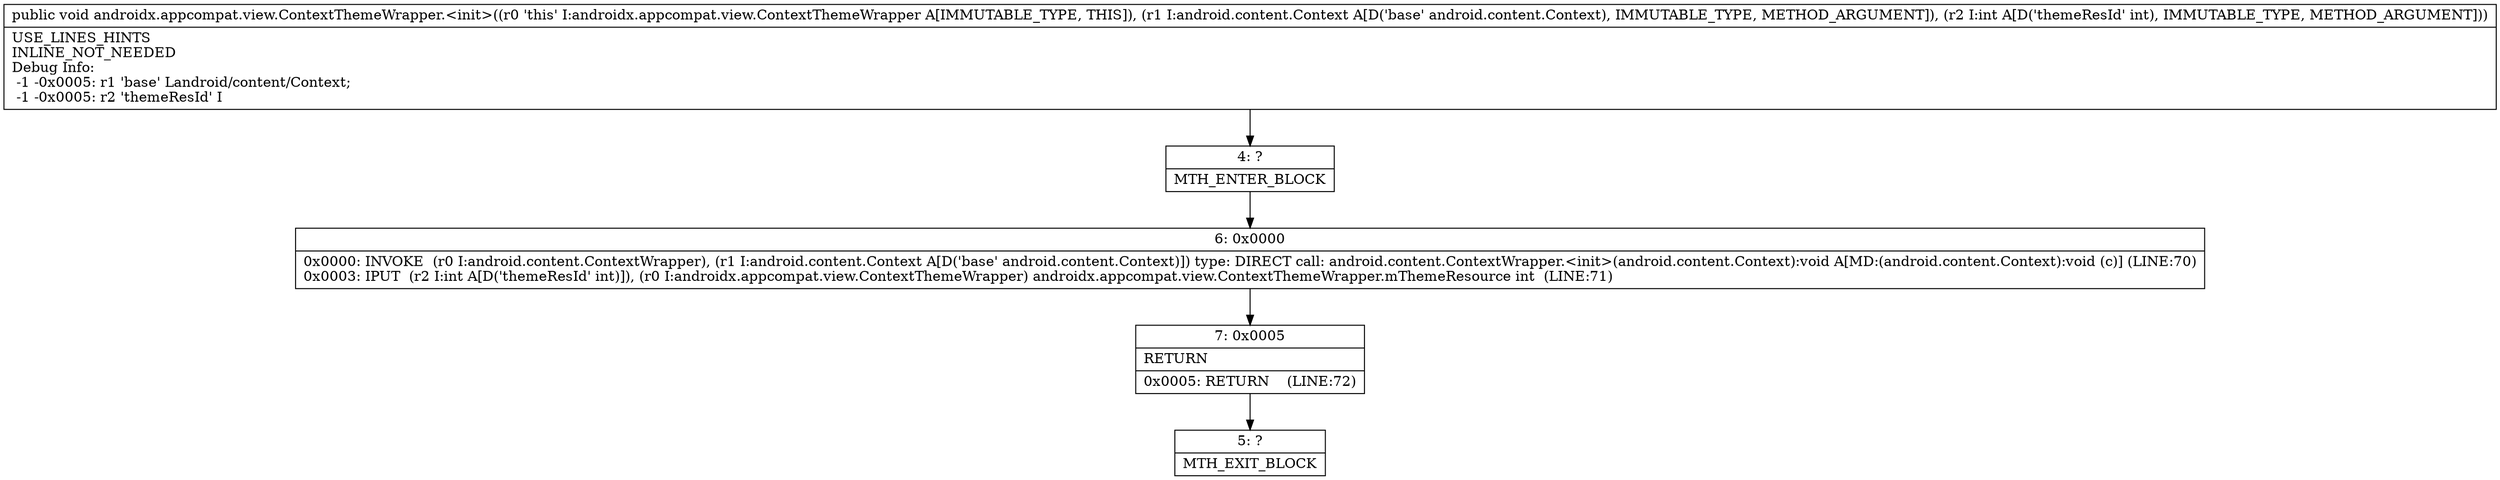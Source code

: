 digraph "CFG forandroidx.appcompat.view.ContextThemeWrapper.\<init\>(Landroid\/content\/Context;I)V" {
Node_4 [shape=record,label="{4\:\ ?|MTH_ENTER_BLOCK\l}"];
Node_6 [shape=record,label="{6\:\ 0x0000|0x0000: INVOKE  (r0 I:android.content.ContextWrapper), (r1 I:android.content.Context A[D('base' android.content.Context)]) type: DIRECT call: android.content.ContextWrapper.\<init\>(android.content.Context):void A[MD:(android.content.Context):void (c)] (LINE:70)\l0x0003: IPUT  (r2 I:int A[D('themeResId' int)]), (r0 I:androidx.appcompat.view.ContextThemeWrapper) androidx.appcompat.view.ContextThemeWrapper.mThemeResource int  (LINE:71)\l}"];
Node_7 [shape=record,label="{7\:\ 0x0005|RETURN\l|0x0005: RETURN    (LINE:72)\l}"];
Node_5 [shape=record,label="{5\:\ ?|MTH_EXIT_BLOCK\l}"];
MethodNode[shape=record,label="{public void androidx.appcompat.view.ContextThemeWrapper.\<init\>((r0 'this' I:androidx.appcompat.view.ContextThemeWrapper A[IMMUTABLE_TYPE, THIS]), (r1 I:android.content.Context A[D('base' android.content.Context), IMMUTABLE_TYPE, METHOD_ARGUMENT]), (r2 I:int A[D('themeResId' int), IMMUTABLE_TYPE, METHOD_ARGUMENT]))  | USE_LINES_HINTS\lINLINE_NOT_NEEDED\lDebug Info:\l  \-1 \-0x0005: r1 'base' Landroid\/content\/Context;\l  \-1 \-0x0005: r2 'themeResId' I\l}"];
MethodNode -> Node_4;Node_4 -> Node_6;
Node_6 -> Node_7;
Node_7 -> Node_5;
}

